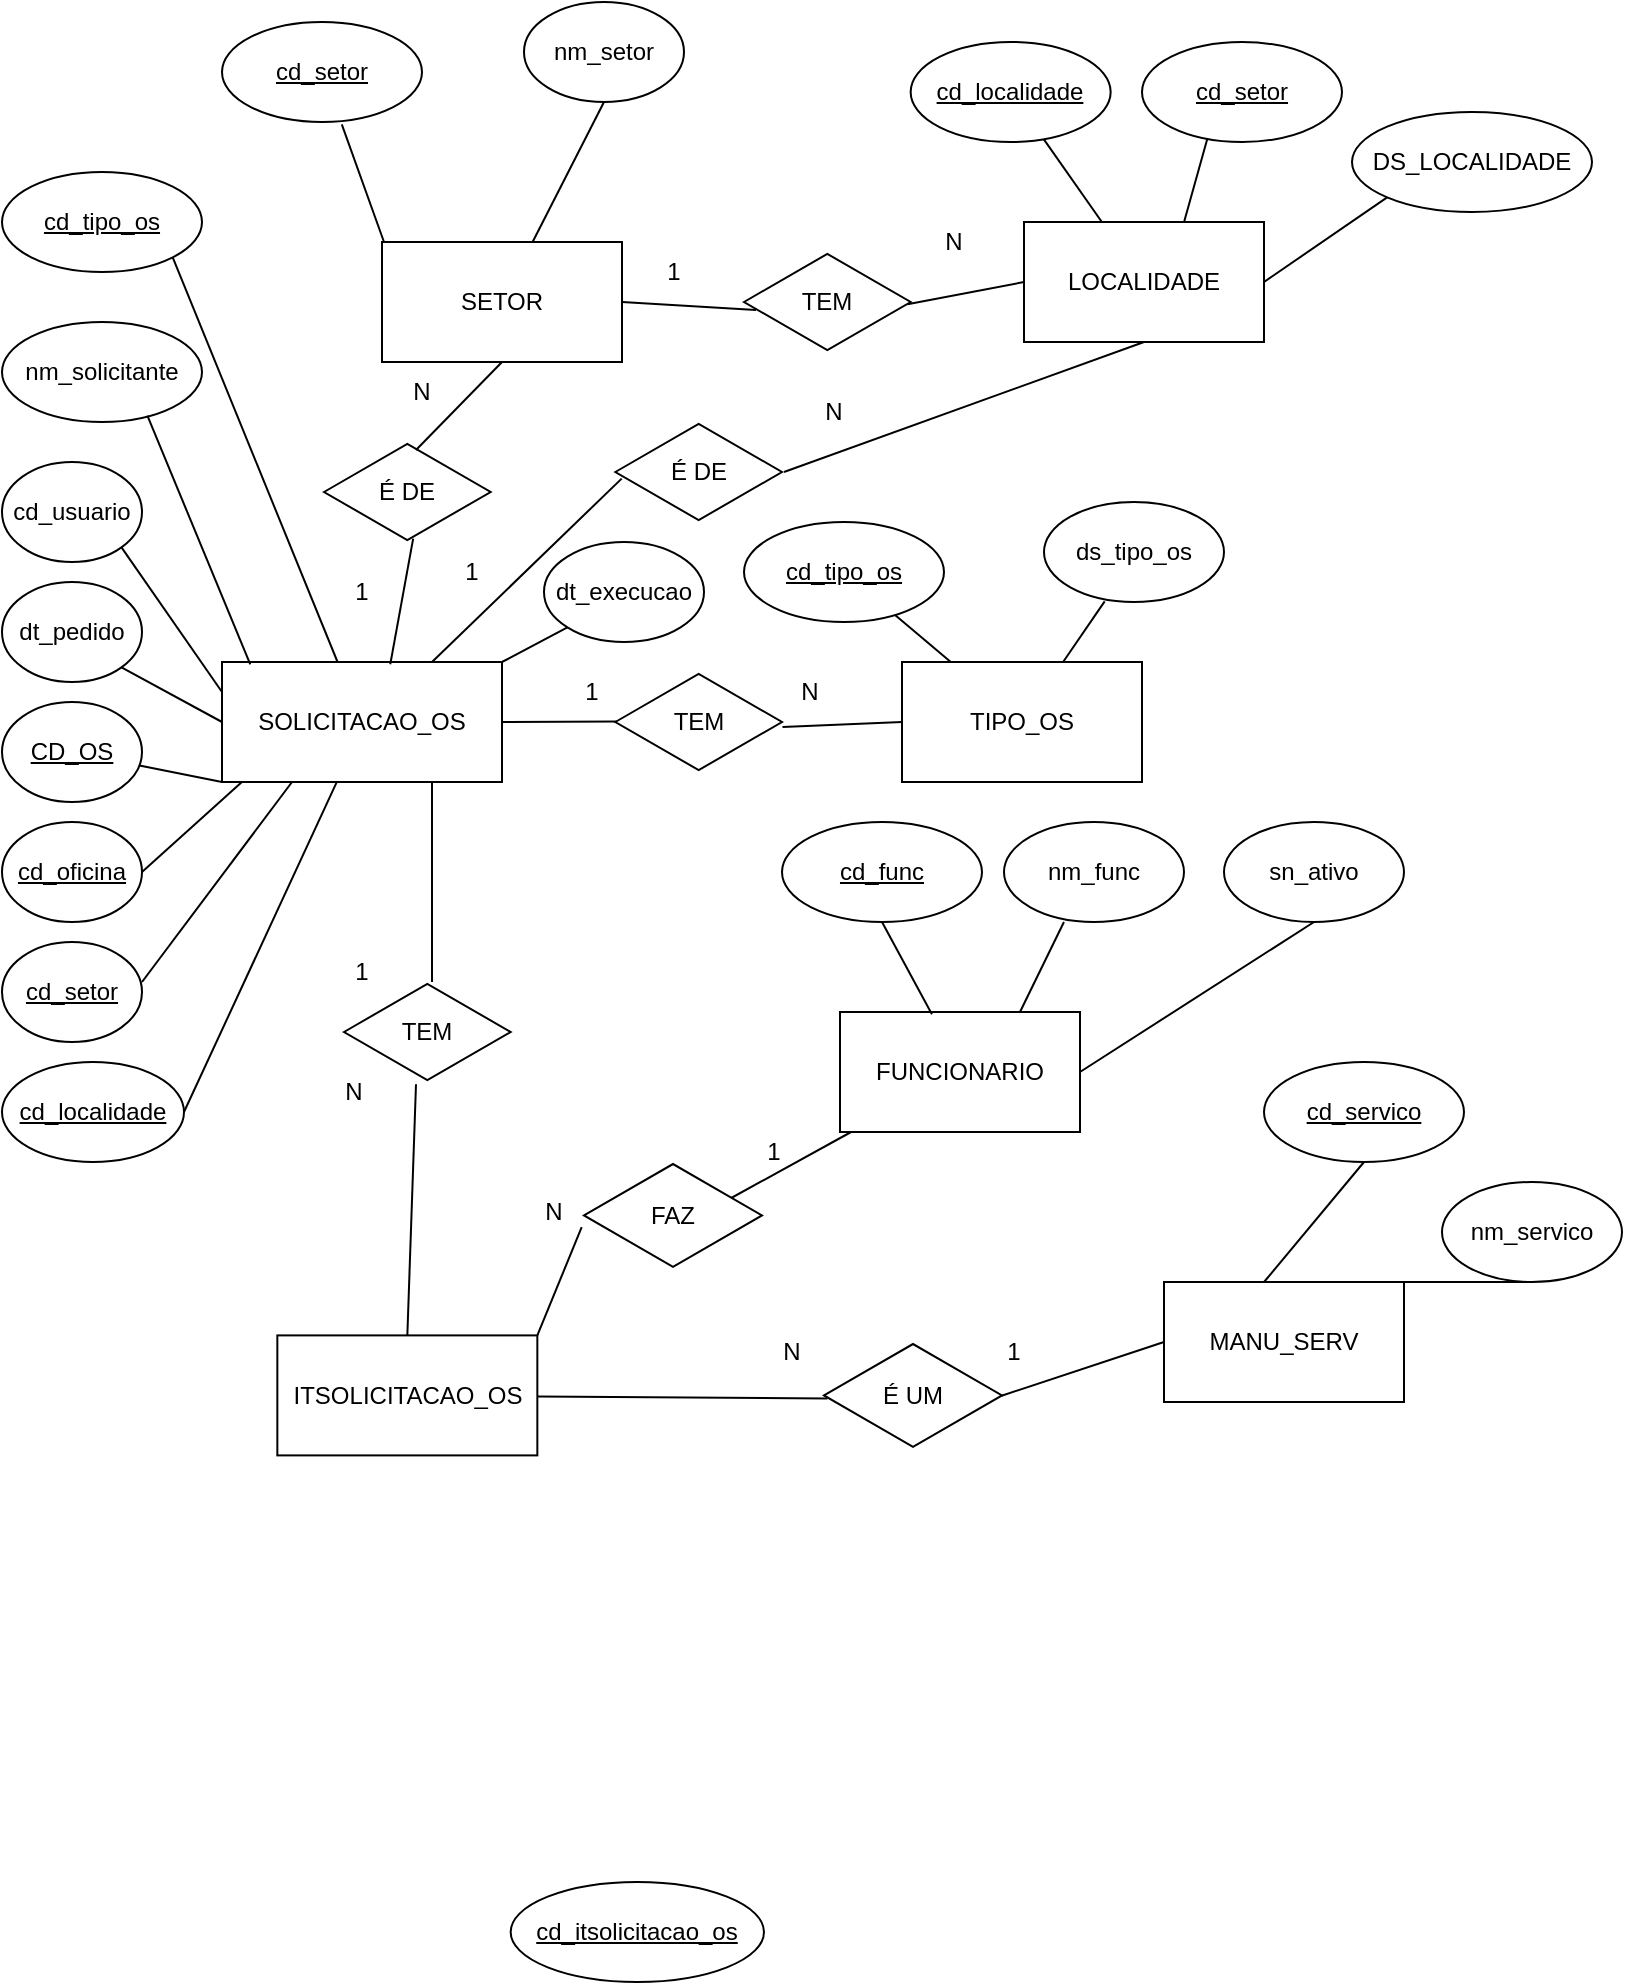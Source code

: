 <mxfile version="20.8.20" type="github">
  <diagram name="Página-1" id="6980AKdjeQCheHW8_v9r">
    <mxGraphModel dx="1134" dy="1046" grid="1" gridSize="10" guides="1" tooltips="1" connect="1" arrows="1" fold="1" page="1" pageScale="1" pageWidth="827" pageHeight="1169" math="0" shadow="0">
      <root>
        <mxCell id="0" />
        <mxCell id="1" parent="0" />
        <mxCell id="mYhpT6WNRmOxAPuIhqAg-1" value="&lt;font style=&quot;vertical-align: inherit;&quot;&gt;&lt;font style=&quot;vertical-align: inherit;&quot;&gt;SOLICITACAO_OS&lt;/font&gt;&lt;/font&gt;" style="rounded=0;whiteSpace=wrap;html=1;" vertex="1" parent="1">
          <mxGeometry x="119" y="360" width="140" height="60" as="geometry" />
        </mxCell>
        <mxCell id="mYhpT6WNRmOxAPuIhqAg-3" value="TIPO_OS" style="rounded=0;whiteSpace=wrap;html=1;" vertex="1" parent="1">
          <mxGeometry x="459" y="360" width="120" height="60" as="geometry" />
        </mxCell>
        <mxCell id="mYhpT6WNRmOxAPuIhqAg-4" value="MANU_SERV" style="rounded=0;whiteSpace=wrap;html=1;" vertex="1" parent="1">
          <mxGeometry x="590" y="670" width="120" height="60" as="geometry" />
        </mxCell>
        <mxCell id="mYhpT6WNRmOxAPuIhqAg-5" value="&lt;u&gt;CD_OS&lt;/u&gt;" style="ellipse;whiteSpace=wrap;html=1;" vertex="1" parent="1">
          <mxGeometry x="9" y="380" width="70" height="50" as="geometry" />
        </mxCell>
        <mxCell id="mYhpT6WNRmOxAPuIhqAg-6" value="" style="endArrow=none;html=1;rounded=0;exitX=0;exitY=1;exitDx=0;exitDy=0;" edge="1" parent="1" source="mYhpT6WNRmOxAPuIhqAg-1" target="mYhpT6WNRmOxAPuIhqAg-5">
          <mxGeometry width="50" height="50" relative="1" as="geometry">
            <mxPoint x="379" y="440" as="sourcePoint" />
            <mxPoint x="429" y="390" as="targetPoint" />
          </mxGeometry>
        </mxCell>
        <mxCell id="mYhpT6WNRmOxAPuIhqAg-7" value="dt_pedido" style="ellipse;whiteSpace=wrap;html=1;" vertex="1" parent="1">
          <mxGeometry x="9" y="320" width="70" height="50" as="geometry" />
        </mxCell>
        <mxCell id="mYhpT6WNRmOxAPuIhqAg-8" value="cd_usuario" style="ellipse;whiteSpace=wrap;html=1;direction=south;" vertex="1" parent="1">
          <mxGeometry x="9" y="260" width="70" height="50" as="geometry" />
        </mxCell>
        <mxCell id="mYhpT6WNRmOxAPuIhqAg-9" value="nm_solicitante" style="ellipse;whiteSpace=wrap;html=1;" vertex="1" parent="1">
          <mxGeometry x="9" y="190" width="100" height="50" as="geometry" />
        </mxCell>
        <mxCell id="mYhpT6WNRmOxAPuIhqAg-10" value="" style="endArrow=none;html=1;rounded=0;entryX=1;entryY=1;entryDx=0;entryDy=0;exitX=0;exitY=0.5;exitDx=0;exitDy=0;" edge="1" parent="1" source="mYhpT6WNRmOxAPuIhqAg-1" target="mYhpT6WNRmOxAPuIhqAg-7">
          <mxGeometry width="50" height="50" relative="1" as="geometry">
            <mxPoint x="139" y="580" as="sourcePoint" />
            <mxPoint x="189" y="530" as="targetPoint" />
          </mxGeometry>
        </mxCell>
        <mxCell id="mYhpT6WNRmOxAPuIhqAg-11" value="" style="endArrow=none;html=1;rounded=0;entryX=1;entryY=0;entryDx=0;entryDy=0;exitX=0;exitY=0.25;exitDx=0;exitDy=0;" edge="1" parent="1" source="mYhpT6WNRmOxAPuIhqAg-1" target="mYhpT6WNRmOxAPuIhqAg-8">
          <mxGeometry width="50" height="50" relative="1" as="geometry">
            <mxPoint x="139" y="580" as="sourcePoint" />
            <mxPoint x="189" y="530" as="targetPoint" />
          </mxGeometry>
        </mxCell>
        <mxCell id="mYhpT6WNRmOxAPuIhqAg-12" value="" style="endArrow=none;html=1;rounded=0;entryX=0.727;entryY=0.937;entryDx=0;entryDy=0;exitX=0.101;exitY=0.019;exitDx=0;exitDy=0;exitPerimeter=0;entryPerimeter=0;" edge="1" parent="1" source="mYhpT6WNRmOxAPuIhqAg-1" target="mYhpT6WNRmOxAPuIhqAg-9">
          <mxGeometry width="50" height="50" relative="1" as="geometry">
            <mxPoint x="169" y="360" as="sourcePoint" />
            <mxPoint x="189" y="530" as="targetPoint" />
          </mxGeometry>
        </mxCell>
        <mxCell id="mYhpT6WNRmOxAPuIhqAg-13" value="&lt;u&gt;cd_tipo_os&lt;/u&gt;" style="ellipse;whiteSpace=wrap;html=1;" vertex="1" parent="1">
          <mxGeometry x="9" y="115" width="100" height="50" as="geometry" />
        </mxCell>
        <mxCell id="mYhpT6WNRmOxAPuIhqAg-14" value="" style="endArrow=none;html=1;rounded=0;entryX=1;entryY=1;entryDx=0;entryDy=0;" edge="1" parent="1" source="mYhpT6WNRmOxAPuIhqAg-1" target="mYhpT6WNRmOxAPuIhqAg-13">
          <mxGeometry width="50" height="50" relative="1" as="geometry">
            <mxPoint x="139" y="580" as="sourcePoint" />
            <mxPoint x="189" y="530" as="targetPoint" />
          </mxGeometry>
        </mxCell>
        <mxCell id="mYhpT6WNRmOxAPuIhqAg-15" value="dt_execucao" style="ellipse;whiteSpace=wrap;html=1;" vertex="1" parent="1">
          <mxGeometry x="280" y="300" width="80" height="50" as="geometry" />
        </mxCell>
        <mxCell id="mYhpT6WNRmOxAPuIhqAg-16" value="" style="endArrow=none;html=1;rounded=0;entryX=0;entryY=1;entryDx=0;entryDy=0;exitX=1;exitY=0;exitDx=0;exitDy=0;" edge="1" parent="1" source="mYhpT6WNRmOxAPuIhqAg-1" target="mYhpT6WNRmOxAPuIhqAg-15">
          <mxGeometry width="50" height="50" relative="1" as="geometry">
            <mxPoint x="139" y="580" as="sourcePoint" />
            <mxPoint x="189" y="530" as="targetPoint" />
          </mxGeometry>
        </mxCell>
        <mxCell id="mYhpT6WNRmOxAPuIhqAg-18" value="&lt;u&gt;cd_oficina&lt;/u&gt;" style="ellipse;whiteSpace=wrap;html=1;" vertex="1" parent="1">
          <mxGeometry x="9" y="440" width="70" height="50" as="geometry" />
        </mxCell>
        <mxCell id="mYhpT6WNRmOxAPuIhqAg-19" value="" style="endArrow=none;html=1;rounded=0;entryX=0.071;entryY=1;entryDx=0;entryDy=0;entryPerimeter=0;exitX=1;exitY=0.5;exitDx=0;exitDy=0;" edge="1" parent="1" source="mYhpT6WNRmOxAPuIhqAg-18" target="mYhpT6WNRmOxAPuIhqAg-1">
          <mxGeometry width="50" height="50" relative="1" as="geometry">
            <mxPoint x="139" y="580" as="sourcePoint" />
            <mxPoint x="189" y="530" as="targetPoint" />
          </mxGeometry>
        </mxCell>
        <mxCell id="mYhpT6WNRmOxAPuIhqAg-20" value="&lt;u&gt;cd_setor&lt;/u&gt;" style="ellipse;whiteSpace=wrap;html=1;" vertex="1" parent="1">
          <mxGeometry x="9" y="500" width="70" height="50" as="geometry" />
        </mxCell>
        <mxCell id="mYhpT6WNRmOxAPuIhqAg-21" value="" style="endArrow=none;html=1;rounded=0;entryX=0.25;entryY=1;entryDx=0;entryDy=0;exitX=1;exitY=0.4;exitDx=0;exitDy=0;exitPerimeter=0;" edge="1" parent="1" source="mYhpT6WNRmOxAPuIhqAg-20" target="mYhpT6WNRmOxAPuIhqAg-1">
          <mxGeometry width="50" height="50" relative="1" as="geometry">
            <mxPoint x="139" y="580" as="sourcePoint" />
            <mxPoint x="169" y="440" as="targetPoint" />
          </mxGeometry>
        </mxCell>
        <mxCell id="mYhpT6WNRmOxAPuIhqAg-22" value="&lt;u&gt;cd_localidade&lt;/u&gt;" style="ellipse;whiteSpace=wrap;html=1;" vertex="1" parent="1">
          <mxGeometry x="9" y="560" width="91" height="50" as="geometry" />
        </mxCell>
        <mxCell id="mYhpT6WNRmOxAPuIhqAg-23" value="" style="endArrow=none;html=1;rounded=0;entryX=0.411;entryY=0.995;entryDx=0;entryDy=0;entryPerimeter=0;exitX=1;exitY=0.5;exitDx=0;exitDy=0;" edge="1" parent="1" source="mYhpT6WNRmOxAPuIhqAg-22" target="mYhpT6WNRmOxAPuIhqAg-1">
          <mxGeometry width="50" height="50" relative="1" as="geometry">
            <mxPoint x="139" y="580" as="sourcePoint" />
            <mxPoint x="189" y="530" as="targetPoint" />
          </mxGeometry>
        </mxCell>
        <mxCell id="mYhpT6WNRmOxAPuIhqAg-24" value="&lt;u&gt;cd_tipo_os&lt;/u&gt;" style="ellipse;whiteSpace=wrap;html=1;" vertex="1" parent="1">
          <mxGeometry x="380" y="290" width="100" height="50" as="geometry" />
        </mxCell>
        <mxCell id="mYhpT6WNRmOxAPuIhqAg-25" value="" style="endArrow=none;html=1;rounded=0;" edge="1" parent="1" source="mYhpT6WNRmOxAPuIhqAg-3" target="mYhpT6WNRmOxAPuIhqAg-24">
          <mxGeometry width="50" height="50" relative="1" as="geometry">
            <mxPoint x="139" y="580" as="sourcePoint" />
            <mxPoint x="189" y="530" as="targetPoint" />
          </mxGeometry>
        </mxCell>
        <mxCell id="mYhpT6WNRmOxAPuIhqAg-26" value="TEM" style="html=1;whiteSpace=wrap;aspect=fixed;shape=isoRectangle;" vertex="1" parent="1">
          <mxGeometry x="315.67" y="365" width="83.33" height="50" as="geometry" />
        </mxCell>
        <mxCell id="mYhpT6WNRmOxAPuIhqAg-27" value="" style="endArrow=none;html=1;rounded=0;entryX=1;entryY=0.5;entryDx=0;entryDy=0;exitX=0.009;exitY=0.494;exitDx=0;exitDy=0;exitPerimeter=0;" edge="1" parent="1" source="mYhpT6WNRmOxAPuIhqAg-26" target="mYhpT6WNRmOxAPuIhqAg-1">
          <mxGeometry width="50" height="50" relative="1" as="geometry">
            <mxPoint x="329" y="385" as="sourcePoint" />
            <mxPoint x="189" y="530" as="targetPoint" />
          </mxGeometry>
        </mxCell>
        <mxCell id="mYhpT6WNRmOxAPuIhqAg-28" value="" style="endArrow=none;html=1;rounded=0;entryX=1.003;entryY=0.551;entryDx=0;entryDy=0;entryPerimeter=0;exitX=0;exitY=0.5;exitDx=0;exitDy=0;" edge="1" parent="1" source="mYhpT6WNRmOxAPuIhqAg-3" target="mYhpT6WNRmOxAPuIhqAg-26">
          <mxGeometry width="50" height="50" relative="1" as="geometry">
            <mxPoint x="139" y="580" as="sourcePoint" />
            <mxPoint x="189" y="530" as="targetPoint" />
          </mxGeometry>
        </mxCell>
        <mxCell id="mYhpT6WNRmOxAPuIhqAg-29" value="1" style="text;html=1;strokeColor=none;fillColor=none;align=center;verticalAlign=middle;whiteSpace=wrap;rounded=0;" vertex="1" parent="1">
          <mxGeometry x="289" y="360" width="30" height="30" as="geometry" />
        </mxCell>
        <mxCell id="mYhpT6WNRmOxAPuIhqAg-30" value="N" style="text;html=1;strokeColor=none;fillColor=none;align=center;verticalAlign=middle;whiteSpace=wrap;rounded=0;" vertex="1" parent="1">
          <mxGeometry x="398" y="360" width="30" height="30" as="geometry" />
        </mxCell>
        <mxCell id="mYhpT6WNRmOxAPuIhqAg-33" value="ds_tipo_os" style="ellipse;whiteSpace=wrap;html=1;" vertex="1" parent="1">
          <mxGeometry x="530" y="280" width="90" height="50" as="geometry" />
        </mxCell>
        <mxCell id="mYhpT6WNRmOxAPuIhqAg-34" value="" style="endArrow=none;html=1;rounded=0;entryX=0.337;entryY=0.994;entryDx=0;entryDy=0;entryPerimeter=0;" edge="1" parent="1" source="mYhpT6WNRmOxAPuIhqAg-3" target="mYhpT6WNRmOxAPuIhqAg-33">
          <mxGeometry width="50" height="50" relative="1" as="geometry">
            <mxPoint x="139" y="580" as="sourcePoint" />
            <mxPoint x="189" y="530" as="targetPoint" />
          </mxGeometry>
        </mxCell>
        <mxCell id="mYhpT6WNRmOxAPuIhqAg-35" value="FUNCIONARIO" style="rounded=0;whiteSpace=wrap;html=1;" vertex="1" parent="1">
          <mxGeometry x="428" y="535" width="120" height="60" as="geometry" />
        </mxCell>
        <mxCell id="mYhpT6WNRmOxAPuIhqAg-37" value="&lt;u&gt;cd_func&lt;/u&gt;" style="ellipse;whiteSpace=wrap;html=1;" vertex="1" parent="1">
          <mxGeometry x="399" y="440" width="100" height="50" as="geometry" />
        </mxCell>
        <mxCell id="mYhpT6WNRmOxAPuIhqAg-38" value="" style="endArrow=none;html=1;rounded=0;entryX=0.5;entryY=1;entryDx=0;entryDy=0;exitX=0.383;exitY=0.019;exitDx=0;exitDy=0;exitPerimeter=0;" edge="1" parent="1" source="mYhpT6WNRmOxAPuIhqAg-35" target="mYhpT6WNRmOxAPuIhqAg-37">
          <mxGeometry width="50" height="50" relative="1" as="geometry">
            <mxPoint x="329" y="580" as="sourcePoint" />
            <mxPoint x="379" y="530" as="targetPoint" />
          </mxGeometry>
        </mxCell>
        <mxCell id="mYhpT6WNRmOxAPuIhqAg-39" value="nm_func" style="ellipse;whiteSpace=wrap;html=1;" vertex="1" parent="1">
          <mxGeometry x="510" y="440" width="90" height="50" as="geometry" />
        </mxCell>
        <mxCell id="mYhpT6WNRmOxAPuIhqAg-40" value="" style="endArrow=none;html=1;rounded=0;entryX=0.333;entryY=1;entryDx=0;entryDy=0;entryPerimeter=0;exitX=0.75;exitY=0;exitDx=0;exitDy=0;" edge="1" parent="1" source="mYhpT6WNRmOxAPuIhqAg-35" target="mYhpT6WNRmOxAPuIhqAg-39">
          <mxGeometry width="50" height="50" relative="1" as="geometry">
            <mxPoint x="329" y="580" as="sourcePoint" />
            <mxPoint x="379" y="530" as="targetPoint" />
          </mxGeometry>
        </mxCell>
        <mxCell id="mYhpT6WNRmOxAPuIhqAg-41" value="sn_ativo" style="ellipse;whiteSpace=wrap;html=1;" vertex="1" parent="1">
          <mxGeometry x="620" y="440" width="90" height="50" as="geometry" />
        </mxCell>
        <mxCell id="mYhpT6WNRmOxAPuIhqAg-42" value="" style="endArrow=none;html=1;rounded=0;entryX=0.5;entryY=1;entryDx=0;entryDy=0;exitX=1;exitY=0.5;exitDx=0;exitDy=0;" edge="1" parent="1" source="mYhpT6WNRmOxAPuIhqAg-35" target="mYhpT6WNRmOxAPuIhqAg-41">
          <mxGeometry width="50" height="50" relative="1" as="geometry">
            <mxPoint x="329" y="580" as="sourcePoint" />
            <mxPoint x="379" y="530" as="targetPoint" />
          </mxGeometry>
        </mxCell>
        <mxCell id="mYhpT6WNRmOxAPuIhqAg-43" value="SETOR" style="rounded=0;whiteSpace=wrap;html=1;" vertex="1" parent="1">
          <mxGeometry x="199" y="150" width="120" height="60" as="geometry" />
        </mxCell>
        <mxCell id="mYhpT6WNRmOxAPuIhqAg-44" value="LOCALIDADE" style="rounded=0;whiteSpace=wrap;html=1;" vertex="1" parent="1">
          <mxGeometry x="520" y="140" width="120" height="60" as="geometry" />
        </mxCell>
        <mxCell id="mYhpT6WNRmOxAPuIhqAg-45" value="&lt;u&gt;cd_servico&lt;/u&gt;" style="ellipse;whiteSpace=wrap;html=1;" vertex="1" parent="1">
          <mxGeometry x="640" y="560" width="100" height="50" as="geometry" />
        </mxCell>
        <mxCell id="mYhpT6WNRmOxAPuIhqAg-46" value="nm_servico" style="ellipse;whiteSpace=wrap;html=1;" vertex="1" parent="1">
          <mxGeometry x="729" y="620" width="90" height="50" as="geometry" />
        </mxCell>
        <mxCell id="mYhpT6WNRmOxAPuIhqAg-47" value="" style="endArrow=none;html=1;rounded=0;entryX=0.5;entryY=1;entryDx=0;entryDy=0;exitX=0.417;exitY=0;exitDx=0;exitDy=0;exitPerimeter=0;" edge="1" parent="1" source="mYhpT6WNRmOxAPuIhqAg-4" target="mYhpT6WNRmOxAPuIhqAg-45">
          <mxGeometry width="50" height="50" relative="1" as="geometry">
            <mxPoint x="329" y="690" as="sourcePoint" />
            <mxPoint x="379" y="640" as="targetPoint" />
          </mxGeometry>
        </mxCell>
        <mxCell id="mYhpT6WNRmOxAPuIhqAg-48" value="" style="endArrow=none;html=1;rounded=0;entryX=0.5;entryY=1;entryDx=0;entryDy=0;exitX=1;exitY=0;exitDx=0;exitDy=0;" edge="1" parent="1" source="mYhpT6WNRmOxAPuIhqAg-4" target="mYhpT6WNRmOxAPuIhqAg-46">
          <mxGeometry width="50" height="50" relative="1" as="geometry">
            <mxPoint x="329" y="690" as="sourcePoint" />
            <mxPoint x="379" y="640" as="targetPoint" />
          </mxGeometry>
        </mxCell>
        <mxCell id="mYhpT6WNRmOxAPuIhqAg-49" value="&lt;u&gt;cd_setor&lt;/u&gt;" style="ellipse;whiteSpace=wrap;html=1;" vertex="1" parent="1">
          <mxGeometry x="119" y="40" width="100" height="50" as="geometry" />
        </mxCell>
        <mxCell id="mYhpT6WNRmOxAPuIhqAg-50" value="" style="endArrow=none;html=1;rounded=0;entryX=0.599;entryY=1.023;entryDx=0;entryDy=0;entryPerimeter=0;" edge="1" parent="1" target="mYhpT6WNRmOxAPuIhqAg-49">
          <mxGeometry width="50" height="50" relative="1" as="geometry">
            <mxPoint x="200" y="150" as="sourcePoint" />
            <mxPoint x="380" y="490" as="targetPoint" />
          </mxGeometry>
        </mxCell>
        <mxCell id="mYhpT6WNRmOxAPuIhqAg-51" value="&lt;u&gt;cd_localidade&lt;/u&gt;" style="ellipse;whiteSpace=wrap;html=1;" vertex="1" parent="1">
          <mxGeometry x="463.33" y="50" width="100" height="50" as="geometry" />
        </mxCell>
        <mxCell id="mYhpT6WNRmOxAPuIhqAg-52" value="" style="endArrow=none;html=1;rounded=0;" edge="1" parent="1" source="mYhpT6WNRmOxAPuIhqAg-44" target="mYhpT6WNRmOxAPuIhqAg-51">
          <mxGeometry width="50" height="50" relative="1" as="geometry">
            <mxPoint x="330" y="540" as="sourcePoint" />
            <mxPoint x="380" y="490" as="targetPoint" />
          </mxGeometry>
        </mxCell>
        <mxCell id="mYhpT6WNRmOxAPuIhqAg-53" value="nm_setor" style="ellipse;whiteSpace=wrap;html=1;" vertex="1" parent="1">
          <mxGeometry x="270" y="30" width="80" height="50" as="geometry" />
        </mxCell>
        <mxCell id="mYhpT6WNRmOxAPuIhqAg-54" value="" style="endArrow=none;html=1;rounded=0;entryX=0.5;entryY=1;entryDx=0;entryDy=0;" edge="1" parent="1" source="mYhpT6WNRmOxAPuIhqAg-43" target="mYhpT6WNRmOxAPuIhqAg-53">
          <mxGeometry width="50" height="50" relative="1" as="geometry">
            <mxPoint x="330" y="540" as="sourcePoint" />
            <mxPoint x="380" y="490" as="targetPoint" />
          </mxGeometry>
        </mxCell>
        <mxCell id="mYhpT6WNRmOxAPuIhqAg-55" value="É DE" style="html=1;whiteSpace=wrap;aspect=fixed;shape=isoRectangle;" vertex="1" parent="1">
          <mxGeometry x="170.0" y="250" width="83.33" height="50" as="geometry" />
        </mxCell>
        <mxCell id="mYhpT6WNRmOxAPuIhqAg-56" value="É DE" style="html=1;whiteSpace=wrap;aspect=fixed;shape=isoRectangle;" vertex="1" parent="1">
          <mxGeometry x="315.67" y="240" width="83.33" height="50" as="geometry" />
        </mxCell>
        <mxCell id="mYhpT6WNRmOxAPuIhqAg-57" value="" style="endArrow=none;html=1;rounded=0;entryX=0.535;entryY=0.966;entryDx=0;entryDy=0;entryPerimeter=0;exitX=0.601;exitY=0.019;exitDx=0;exitDy=0;exitPerimeter=0;" edge="1" parent="1" source="mYhpT6WNRmOxAPuIhqAg-1" target="mYhpT6WNRmOxAPuIhqAg-55">
          <mxGeometry width="50" height="50" relative="1" as="geometry">
            <mxPoint x="330" y="540" as="sourcePoint" />
            <mxPoint x="380" y="490" as="targetPoint" />
          </mxGeometry>
        </mxCell>
        <mxCell id="mYhpT6WNRmOxAPuIhqAg-58" value="" style="endArrow=none;html=1;rounded=0;entryX=0.038;entryY=0.566;entryDx=0;entryDy=0;entryPerimeter=0;exitX=0.75;exitY=0;exitDx=0;exitDy=0;" edge="1" parent="1" source="mYhpT6WNRmOxAPuIhqAg-1" target="mYhpT6WNRmOxAPuIhqAg-56">
          <mxGeometry width="50" height="50" relative="1" as="geometry">
            <mxPoint x="330" y="540" as="sourcePoint" />
            <mxPoint x="380" y="490" as="targetPoint" />
          </mxGeometry>
        </mxCell>
        <mxCell id="mYhpT6WNRmOxAPuIhqAg-59" value="" style="endArrow=none;html=1;rounded=0;entryX=0.5;entryY=1;entryDx=0;entryDy=0;exitX=0.552;exitY=0.08;exitDx=0;exitDy=0;exitPerimeter=0;" edge="1" parent="1" source="mYhpT6WNRmOxAPuIhqAg-55" target="mYhpT6WNRmOxAPuIhqAg-43">
          <mxGeometry width="50" height="50" relative="1" as="geometry">
            <mxPoint x="330" y="540" as="sourcePoint" />
            <mxPoint x="380" y="490" as="targetPoint" />
          </mxGeometry>
        </mxCell>
        <mxCell id="mYhpT6WNRmOxAPuIhqAg-60" value="" style="endArrow=none;html=1;rounded=0;entryX=0.5;entryY=1;entryDx=0;entryDy=0;" edge="1" parent="1" target="mYhpT6WNRmOxAPuIhqAg-44">
          <mxGeometry width="50" height="50" relative="1" as="geometry">
            <mxPoint x="400" y="265" as="sourcePoint" />
            <mxPoint x="380" y="490" as="targetPoint" />
          </mxGeometry>
        </mxCell>
        <mxCell id="mYhpT6WNRmOxAPuIhqAg-61" value="1" style="text;html=1;strokeColor=none;fillColor=none;align=center;verticalAlign=middle;whiteSpace=wrap;rounded=0;" vertex="1" parent="1">
          <mxGeometry x="174" y="310" width="30" height="30" as="geometry" />
        </mxCell>
        <mxCell id="mYhpT6WNRmOxAPuIhqAg-63" value="1" style="text;html=1;strokeColor=none;fillColor=none;align=center;verticalAlign=middle;whiteSpace=wrap;rounded=0;" vertex="1" parent="1">
          <mxGeometry x="229" y="300" width="30" height="30" as="geometry" />
        </mxCell>
        <mxCell id="mYhpT6WNRmOxAPuIhqAg-64" value="N" style="text;html=1;strokeColor=none;fillColor=none;align=center;verticalAlign=middle;whiteSpace=wrap;rounded=0;" vertex="1" parent="1">
          <mxGeometry x="410" y="220" width="30" height="30" as="geometry" />
        </mxCell>
        <mxCell id="mYhpT6WNRmOxAPuIhqAg-65" value="N" style="text;html=1;strokeColor=none;fillColor=none;align=center;verticalAlign=middle;whiteSpace=wrap;rounded=0;" vertex="1" parent="1">
          <mxGeometry x="204" y="210" width="30" height="30" as="geometry" />
        </mxCell>
        <mxCell id="mYhpT6WNRmOxAPuIhqAg-66" value="TEM" style="html=1;whiteSpace=wrap;aspect=fixed;shape=isoRectangle;" vertex="1" parent="1">
          <mxGeometry x="380.0" y="155" width="83.33" height="50" as="geometry" />
        </mxCell>
        <mxCell id="mYhpT6WNRmOxAPuIhqAg-67" value="" style="endArrow=none;html=1;rounded=0;entryX=0.072;entryY=0.58;entryDx=0;entryDy=0;entryPerimeter=0;exitX=1;exitY=0.5;exitDx=0;exitDy=0;" edge="1" parent="1" source="mYhpT6WNRmOxAPuIhqAg-43" target="mYhpT6WNRmOxAPuIhqAg-66">
          <mxGeometry width="50" height="50" relative="1" as="geometry">
            <mxPoint x="330" y="540" as="sourcePoint" />
            <mxPoint x="380" y="490" as="targetPoint" />
          </mxGeometry>
        </mxCell>
        <mxCell id="mYhpT6WNRmOxAPuIhqAg-68" value="" style="endArrow=none;html=1;rounded=0;entryX=0.981;entryY=0.523;entryDx=0;entryDy=0;entryPerimeter=0;exitX=0;exitY=0.5;exitDx=0;exitDy=0;" edge="1" parent="1" source="mYhpT6WNRmOxAPuIhqAg-44" target="mYhpT6WNRmOxAPuIhqAg-66">
          <mxGeometry width="50" height="50" relative="1" as="geometry">
            <mxPoint x="330" y="540" as="sourcePoint" />
            <mxPoint x="380" y="490" as="targetPoint" />
          </mxGeometry>
        </mxCell>
        <mxCell id="mYhpT6WNRmOxAPuIhqAg-69" value="1" style="text;html=1;strokeColor=none;fillColor=none;align=center;verticalAlign=middle;whiteSpace=wrap;rounded=0;" vertex="1" parent="1">
          <mxGeometry x="330" y="150" width="30" height="30" as="geometry" />
        </mxCell>
        <mxCell id="mYhpT6WNRmOxAPuIhqAg-70" value="N" style="text;html=1;strokeColor=none;fillColor=none;align=center;verticalAlign=middle;whiteSpace=wrap;rounded=0;" vertex="1" parent="1">
          <mxGeometry x="470" y="135" width="30" height="30" as="geometry" />
        </mxCell>
        <mxCell id="mYhpT6WNRmOxAPuIhqAg-71" value="&lt;u&gt;cd_setor&lt;/u&gt;" style="ellipse;whiteSpace=wrap;html=1;" vertex="1" parent="1">
          <mxGeometry x="579" y="50" width="100" height="50" as="geometry" />
        </mxCell>
        <mxCell id="mYhpT6WNRmOxAPuIhqAg-72" value="" style="endArrow=none;html=1;rounded=0;entryX=0.327;entryY=0.966;entryDx=0;entryDy=0;entryPerimeter=0;exitX=0.667;exitY=0;exitDx=0;exitDy=0;exitPerimeter=0;" edge="1" parent="1" source="mYhpT6WNRmOxAPuIhqAg-44" target="mYhpT6WNRmOxAPuIhqAg-71">
          <mxGeometry width="50" height="50" relative="1" as="geometry">
            <mxPoint x="330" y="540" as="sourcePoint" />
            <mxPoint x="380" y="490" as="targetPoint" />
          </mxGeometry>
        </mxCell>
        <mxCell id="mYhpT6WNRmOxAPuIhqAg-73" value="DS_LOCALIDADE" style="ellipse;whiteSpace=wrap;html=1;" vertex="1" parent="1">
          <mxGeometry x="684" y="85" width="120" height="50" as="geometry" />
        </mxCell>
        <mxCell id="mYhpT6WNRmOxAPuIhqAg-74" value="" style="endArrow=none;html=1;rounded=0;entryX=0;entryY=1;entryDx=0;entryDy=0;exitX=1;exitY=0.5;exitDx=0;exitDy=0;" edge="1" parent="1" source="mYhpT6WNRmOxAPuIhqAg-44" target="mYhpT6WNRmOxAPuIhqAg-73">
          <mxGeometry width="50" height="50" relative="1" as="geometry">
            <mxPoint x="330" y="540" as="sourcePoint" />
            <mxPoint x="380" y="490" as="targetPoint" />
          </mxGeometry>
        </mxCell>
        <mxCell id="mYhpT6WNRmOxAPuIhqAg-76" value="" style="endArrow=none;html=1;rounded=0;entryX=0.75;entryY=1;entryDx=0;entryDy=0;" edge="1" parent="1" target="mYhpT6WNRmOxAPuIhqAg-1">
          <mxGeometry width="50" height="50" relative="1" as="geometry">
            <mxPoint x="224" y="520" as="sourcePoint" />
            <mxPoint x="380" y="490" as="targetPoint" />
          </mxGeometry>
        </mxCell>
        <mxCell id="mYhpT6WNRmOxAPuIhqAg-77" value="" style="endArrow=none;html=1;rounded=0;" edge="1" parent="1" target="mYhpT6WNRmOxAPuIhqAg-35">
          <mxGeometry width="50" height="50" relative="1" as="geometry">
            <mxPoint x="370" y="630" as="sourcePoint" />
            <mxPoint x="380" y="490" as="targetPoint" />
          </mxGeometry>
        </mxCell>
        <mxCell id="mYhpT6WNRmOxAPuIhqAg-78" value="" style="endArrow=none;html=1;rounded=0;entryX=0;entryY=0.5;entryDx=0;entryDy=0;exitX=0.998;exitY=0.503;exitDx=0;exitDy=0;exitPerimeter=0;" edge="1" parent="1" source="mYhpT6WNRmOxAPuIhqAg-86" target="mYhpT6WNRmOxAPuIhqAg-4">
          <mxGeometry width="50" height="50" relative="1" as="geometry">
            <mxPoint x="480" y="720" as="sourcePoint" />
            <mxPoint x="380" y="490" as="targetPoint" />
          </mxGeometry>
        </mxCell>
        <mxCell id="mYhpT6WNRmOxAPuIhqAg-79" value="N" style="text;html=1;strokeColor=none;fillColor=none;align=center;verticalAlign=middle;whiteSpace=wrap;rounded=0;" vertex="1" parent="1">
          <mxGeometry x="170" y="560" width="30" height="30" as="geometry" />
        </mxCell>
        <mxCell id="mYhpT6WNRmOxAPuIhqAg-80" value="N" style="text;html=1;strokeColor=none;fillColor=none;align=center;verticalAlign=middle;whiteSpace=wrap;rounded=0;" vertex="1" parent="1">
          <mxGeometry x="389" y="690" width="30" height="30" as="geometry" />
        </mxCell>
        <mxCell id="mYhpT6WNRmOxAPuIhqAg-81" value="1" style="text;html=1;strokeColor=none;fillColor=none;align=center;verticalAlign=middle;whiteSpace=wrap;rounded=0;" vertex="1" parent="1">
          <mxGeometry x="174" y="500" width="30" height="30" as="geometry" />
        </mxCell>
        <mxCell id="mYhpT6WNRmOxAPuIhqAg-82" value="&lt;u&gt;cd_itsolicitacao_os&lt;/u&gt;" style="ellipse;whiteSpace=wrap;html=1;" vertex="1" parent="1">
          <mxGeometry x="263.33" y="970" width="126.67" height="50" as="geometry" />
        </mxCell>
        <mxCell id="mYhpT6WNRmOxAPuIhqAg-83" value="ITSOLICITACAO_OS" style="rounded=0;whiteSpace=wrap;html=1;" vertex="1" parent="1">
          <mxGeometry x="146.67" y="696.7" width="130" height="60" as="geometry" />
        </mxCell>
        <mxCell id="mYhpT6WNRmOxAPuIhqAg-84" value="TEM" style="html=1;whiteSpace=wrap;aspect=fixed;shape=isoRectangle;" vertex="1" parent="1">
          <mxGeometry x="180.0" y="520" width="83.33" height="50" as="geometry" />
        </mxCell>
        <mxCell id="mYhpT6WNRmOxAPuIhqAg-85" value="FAZ" style="html=1;whiteSpace=wrap;aspect=fixed;shape=isoRectangle;" vertex="1" parent="1">
          <mxGeometry x="300" y="610" width="89" height="53.4" as="geometry" />
        </mxCell>
        <mxCell id="mYhpT6WNRmOxAPuIhqAg-86" value="É UM" style="html=1;whiteSpace=wrap;aspect=fixed;shape=isoRectangle;" vertex="1" parent="1">
          <mxGeometry x="420" y="700" width="89" height="53.4" as="geometry" />
        </mxCell>
        <mxCell id="mYhpT6WNRmOxAPuIhqAg-87" value="" style="endArrow=none;html=1;rounded=0;entryX=0.432;entryY=1.023;entryDx=0;entryDy=0;entryPerimeter=0;exitX=0.5;exitY=0;exitDx=0;exitDy=0;" edge="1" parent="1" source="mYhpT6WNRmOxAPuIhqAg-83" target="mYhpT6WNRmOxAPuIhqAg-84">
          <mxGeometry width="50" height="50" relative="1" as="geometry">
            <mxPoint x="330" y="830" as="sourcePoint" />
            <mxPoint x="380" y="780" as="targetPoint" />
          </mxGeometry>
        </mxCell>
        <mxCell id="mYhpT6WNRmOxAPuIhqAg-88" value="" style="endArrow=none;html=1;rounded=0;entryX=-0.013;entryY=0.61;entryDx=0;entryDy=0;entryPerimeter=0;exitX=1;exitY=0;exitDx=0;exitDy=0;" edge="1" parent="1" source="mYhpT6WNRmOxAPuIhqAg-83" target="mYhpT6WNRmOxAPuIhqAg-85">
          <mxGeometry width="50" height="50" relative="1" as="geometry">
            <mxPoint x="330" y="830" as="sourcePoint" />
            <mxPoint x="380" y="780" as="targetPoint" />
          </mxGeometry>
        </mxCell>
        <mxCell id="mYhpT6WNRmOxAPuIhqAg-89" value="" style="endArrow=none;html=1;rounded=0;entryX=0.019;entryY=0.53;entryDx=0;entryDy=0;entryPerimeter=0;" edge="1" parent="1" source="mYhpT6WNRmOxAPuIhqAg-83" target="mYhpT6WNRmOxAPuIhqAg-86">
          <mxGeometry width="50" height="50" relative="1" as="geometry">
            <mxPoint x="330" y="830" as="sourcePoint" />
            <mxPoint x="380" y="780" as="targetPoint" />
          </mxGeometry>
        </mxCell>
        <mxCell id="mYhpT6WNRmOxAPuIhqAg-90" value="1" style="text;html=1;strokeColor=none;fillColor=none;align=center;verticalAlign=middle;whiteSpace=wrap;rounded=0;" vertex="1" parent="1">
          <mxGeometry x="380" y="590" width="30" height="30" as="geometry" />
        </mxCell>
        <mxCell id="mYhpT6WNRmOxAPuIhqAg-91" value="N" style="text;html=1;strokeColor=none;fillColor=none;align=center;verticalAlign=middle;whiteSpace=wrap;rounded=0;" vertex="1" parent="1">
          <mxGeometry x="270" y="620" width="30" height="30" as="geometry" />
        </mxCell>
        <mxCell id="mYhpT6WNRmOxAPuIhqAg-92" value="1" style="text;html=1;strokeColor=none;fillColor=none;align=center;verticalAlign=middle;whiteSpace=wrap;rounded=0;" vertex="1" parent="1">
          <mxGeometry x="500" y="690" width="30" height="30" as="geometry" />
        </mxCell>
      </root>
    </mxGraphModel>
  </diagram>
</mxfile>
